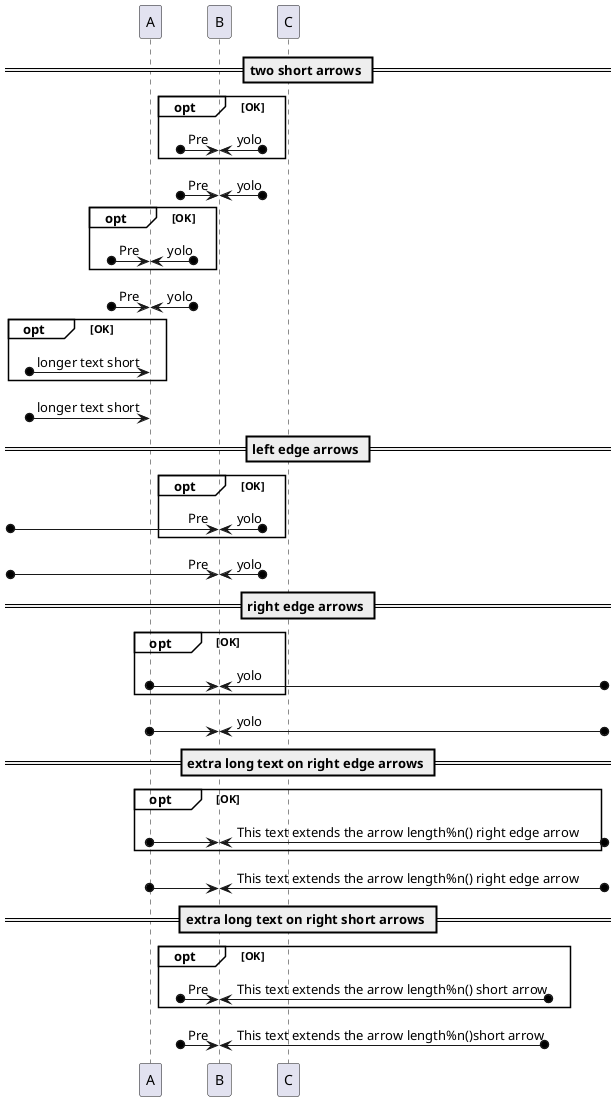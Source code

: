 {
  "sha1": "tq3kqz20l6khww5up6ngbgfnmoyy6l0",
  "insertion": {
    "when": "2024-06-06T17:24:18.639Z",
    "url": "https://github.com/plantuml/plantuml/issues/1097",
    "user": "plantuml@gmail.com"
  }
}
@startuml
!pragma teoz true
skinparam ParticipantPadding 18
skinparam BoxPadding 20

participant A
participant B
participant C

== two short arrows ==
opt#transparent OK /'in teoz'/
?o-> B : Pre
& B <-o? : yolo
end
?o-> B : Pre
& B <-o? : yolo
opt#transparent OK /'in teoz'/
?o-> A : Pre
& A <-o? : yolo
end
?o-> A : Pre
& A <-o? : yolo
opt#transparent OK /'in teoz'/
?o-> A : longer text short
end
?o-> A : longer text short
== left edge arrows ==
opt#transparent OK
[o-> B : Pre
& B <-o? : yolo
end
[o-> B : Pre
& B <-o? : yolo
== right edge arrows ==
opt#transparent OK
  A o-> B
& B <-o] : yolo
end
  A o-> B
& B <-o] : yolo
== extra long text on right edge arrows ==
opt#transparent OK
  A o-> B
& B <-o] : This text extends the arrow length%n() right edge arrow
end
  A o-> B
& B <-o] : This text extends the arrow length%n() right edge arrow
== extra long text on right short arrows ==
opt#transparent OK /'in teoz'/
?o-> B : Pre
& B <-o? : This text extends the arrow length%n() short arrow
end
?o-> B : Pre
& B <-o? : This text extends the arrow length%n()short arrow
@enduml
